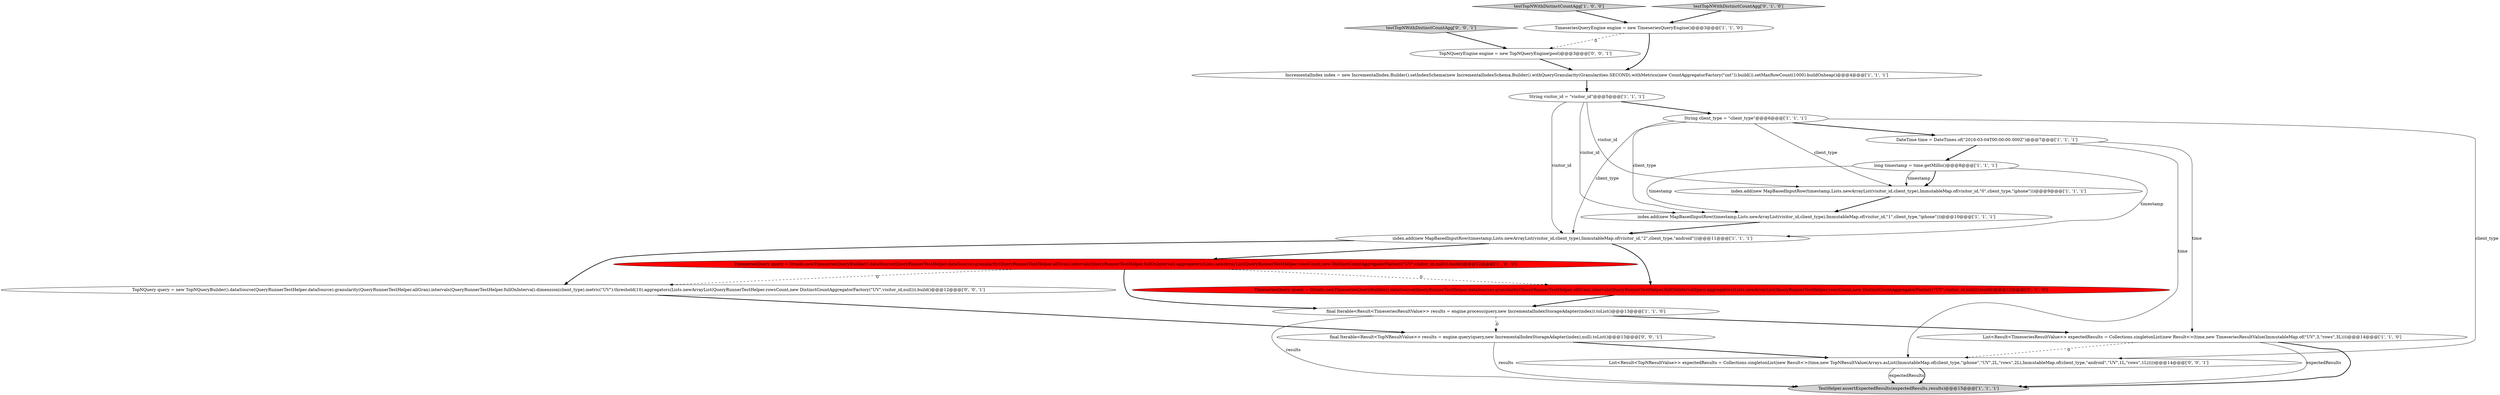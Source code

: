 digraph {
13 [style = filled, label = "index.add(new MapBasedInputRow(timestamp,Lists.newArrayList(visitor_id,client_type),ImmutableMap.of(visitor_id,\"2\",client_type,\"android\")))@@@11@@@['1', '1', '1']", fillcolor = white, shape = ellipse image = "AAA0AAABBB1BBB"];
6 [style = filled, label = "TimeseriesQueryEngine engine = new TimeseriesQueryEngine()@@@3@@@['1', '1', '0']", fillcolor = white, shape = ellipse image = "AAA0AAABBB1BBB"];
17 [style = filled, label = "testTopNWithDistinctCountAgg['0', '0', '1']", fillcolor = lightgray, shape = diamond image = "AAA0AAABBB3BBB"];
12 [style = filled, label = "DateTime time = DateTimes.of(\"2016-03-04T00:00:00.000Z\")@@@7@@@['1', '1', '1']", fillcolor = white, shape = ellipse image = "AAA0AAABBB1BBB"];
15 [style = filled, label = "TimeseriesQuery query = Druids.newTimeseriesQueryBuilder().dataSource(QueryRunnerTestHelper.dataSource).granularity(QueryRunnerTestHelper.allGran).intervals(QueryRunnerTestHelper.fullOnIntervalSpec).aggregators(Lists.newArrayList(QueryRunnerTestHelper.rowsCount,new DistinctCountAggregatorFactory(\"UV\",visitor_id,null))).build()@@@12@@@['0', '1', '0']", fillcolor = red, shape = ellipse image = "AAA1AAABBB2BBB"];
7 [style = filled, label = "testTopNWithDistinctCountAgg['1', '0', '0']", fillcolor = lightgray, shape = diamond image = "AAA0AAABBB1BBB"];
9 [style = filled, label = "index.add(new MapBasedInputRow(timestamp,Lists.newArrayList(visitor_id,client_type),ImmutableMap.of(visitor_id,\"0\",client_type,\"iphone\")))@@@9@@@['1', '1', '1']", fillcolor = white, shape = ellipse image = "AAA0AAABBB1BBB"];
19 [style = filled, label = "TopNQuery query = new TopNQueryBuilder().dataSource(QueryRunnerTestHelper.dataSource).granularity(QueryRunnerTestHelper.allGran).intervals(QueryRunnerTestHelper.fullOnInterval).dimension(client_type).metric(\"UV\").threshold(10).aggregators(Lists.newArrayList(QueryRunnerTestHelper.rowsCount,new DistinctCountAggregatorFactory(\"UV\",visitor_id,null))).build()@@@12@@@['0', '0', '1']", fillcolor = white, shape = ellipse image = "AAA0AAABBB3BBB"];
4 [style = filled, label = "String client_type = \"client_type\"@@@6@@@['1', '1', '1']", fillcolor = white, shape = ellipse image = "AAA0AAABBB1BBB"];
18 [style = filled, label = "List<Result<TopNResultValue>> expectedResults = Collections.singletonList(new Result<>(time,new TopNResultValue(Arrays.asList(ImmutableMap.of(client_type,\"iphone\",\"UV\",2L,\"rows\",2L),ImmutableMap.of(client_type,\"android\",\"UV\",1L,\"rows\",1L)))))@@@14@@@['0', '0', '1']", fillcolor = white, shape = ellipse image = "AAA0AAABBB3BBB"];
11 [style = filled, label = "index.add(new MapBasedInputRow(timestamp,Lists.newArrayList(visitor_id,client_type),ImmutableMap.of(visitor_id,\"1\",client_type,\"iphone\")))@@@10@@@['1', '1', '1']", fillcolor = white, shape = ellipse image = "AAA0AAABBB1BBB"];
1 [style = filled, label = "long timestamp = time.getMillis()@@@8@@@['1', '1', '1']", fillcolor = white, shape = ellipse image = "AAA0AAABBB1BBB"];
8 [style = filled, label = "List<Result<TimeseriesResultValue>> expectedResults = Collections.singletonList(new Result<>(time,new TimeseriesResultValue(ImmutableMap.of(\"UV\",3,\"rows\",3L))))@@@14@@@['1', '1', '0']", fillcolor = white, shape = ellipse image = "AAA0AAABBB1BBB"];
16 [style = filled, label = "TopNQueryEngine engine = new TopNQueryEngine(pool)@@@3@@@['0', '0', '1']", fillcolor = white, shape = ellipse image = "AAA0AAABBB3BBB"];
10 [style = filled, label = "TestHelper.assertExpectedResults(expectedResults,results)@@@15@@@['1', '1', '1']", fillcolor = lightgray, shape = ellipse image = "AAA0AAABBB1BBB"];
0 [style = filled, label = "String visitor_id = \"visitor_id\"@@@5@@@['1', '1', '1']", fillcolor = white, shape = ellipse image = "AAA0AAABBB1BBB"];
5 [style = filled, label = "TimeseriesQuery query = Druids.newTimeseriesQueryBuilder().dataSource(QueryRunnerTestHelper.dataSource).granularity(QueryRunnerTestHelper.allGran).intervals(QueryRunnerTestHelper.fullOnInterval).aggregators(Lists.newArrayList(QueryRunnerTestHelper.rowsCount,new DistinctCountAggregatorFactory(\"UV\",visitor_id,null))).build()@@@12@@@['1', '0', '0']", fillcolor = red, shape = ellipse image = "AAA1AAABBB1BBB"];
20 [style = filled, label = "final Iterable<Result<TopNResultValue>> results = engine.query(query,new IncrementalIndexStorageAdapter(index),null).toList()@@@13@@@['0', '0', '1']", fillcolor = white, shape = ellipse image = "AAA0AAABBB3BBB"];
3 [style = filled, label = "IncrementalIndex index = new IncrementalIndex.Builder().setIndexSchema(new IncrementalIndexSchema.Builder().withQueryGranularity(Granularities.SECOND).withMetrics(new CountAggregatorFactory(\"cnt\")).build()).setMaxRowCount(1000).buildOnheap()@@@4@@@['1', '1', '1']", fillcolor = white, shape = ellipse image = "AAA0AAABBB1BBB"];
2 [style = filled, label = "final Iterable<Result<TimeseriesResultValue>> results = engine.process(query,new IncrementalIndexStorageAdapter(index)).toList()@@@13@@@['1', '1', '0']", fillcolor = white, shape = ellipse image = "AAA0AAABBB1BBB"];
14 [style = filled, label = "testTopNWithDistinctCountAgg['0', '1', '0']", fillcolor = lightgray, shape = diamond image = "AAA0AAABBB2BBB"];
16->3 [style = bold, label=""];
6->3 [style = bold, label=""];
8->10 [style = bold, label=""];
15->2 [style = bold, label=""];
2->20 [style = dashed, label="0"];
9->11 [style = bold, label=""];
20->10 [style = solid, label="results"];
4->13 [style = solid, label="client_type"];
19->20 [style = bold, label=""];
0->13 [style = solid, label="visitor_id"];
2->10 [style = solid, label="results"];
0->11 [style = solid, label="visitor_id"];
12->1 [style = bold, label=""];
1->9 [style = bold, label=""];
3->0 [style = bold, label=""];
20->18 [style = bold, label=""];
0->9 [style = solid, label="visitor_id"];
5->2 [style = bold, label=""];
13->19 [style = bold, label=""];
4->9 [style = solid, label="client_type"];
18->10 [style = solid, label="expectedResults"];
6->16 [style = dashed, label="0"];
4->18 [style = solid, label="client_type"];
18->10 [style = bold, label=""];
0->4 [style = bold, label=""];
1->9 [style = solid, label="timestamp"];
8->10 [style = solid, label="expectedResults"];
11->13 [style = bold, label=""];
7->6 [style = bold, label=""];
1->11 [style = solid, label="timestamp"];
1->13 [style = solid, label="timestamp"];
13->5 [style = bold, label=""];
4->12 [style = bold, label=""];
8->18 [style = dashed, label="0"];
12->8 [style = solid, label="time"];
13->15 [style = bold, label=""];
4->11 [style = solid, label="client_type"];
5->15 [style = dashed, label="0"];
5->19 [style = dashed, label="0"];
14->6 [style = bold, label=""];
17->16 [style = bold, label=""];
2->8 [style = bold, label=""];
12->18 [style = solid, label="time"];
}
